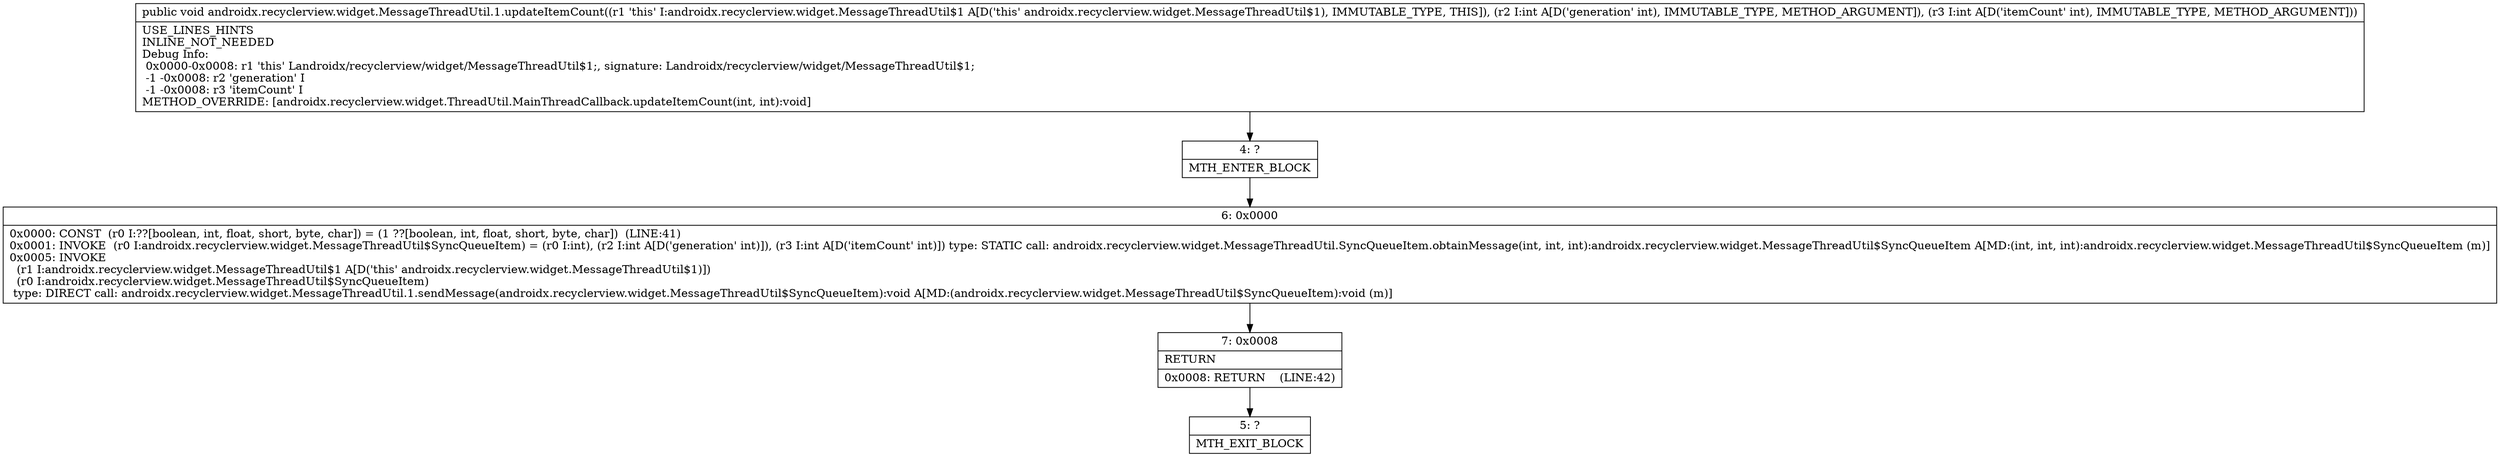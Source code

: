 digraph "CFG forandroidx.recyclerview.widget.MessageThreadUtil.1.updateItemCount(II)V" {
Node_4 [shape=record,label="{4\:\ ?|MTH_ENTER_BLOCK\l}"];
Node_6 [shape=record,label="{6\:\ 0x0000|0x0000: CONST  (r0 I:??[boolean, int, float, short, byte, char]) = (1 ??[boolean, int, float, short, byte, char])  (LINE:41)\l0x0001: INVOKE  (r0 I:androidx.recyclerview.widget.MessageThreadUtil$SyncQueueItem) = (r0 I:int), (r2 I:int A[D('generation' int)]), (r3 I:int A[D('itemCount' int)]) type: STATIC call: androidx.recyclerview.widget.MessageThreadUtil.SyncQueueItem.obtainMessage(int, int, int):androidx.recyclerview.widget.MessageThreadUtil$SyncQueueItem A[MD:(int, int, int):androidx.recyclerview.widget.MessageThreadUtil$SyncQueueItem (m)]\l0x0005: INVOKE  \l  (r1 I:androidx.recyclerview.widget.MessageThreadUtil$1 A[D('this' androidx.recyclerview.widget.MessageThreadUtil$1)])\l  (r0 I:androidx.recyclerview.widget.MessageThreadUtil$SyncQueueItem)\l type: DIRECT call: androidx.recyclerview.widget.MessageThreadUtil.1.sendMessage(androidx.recyclerview.widget.MessageThreadUtil$SyncQueueItem):void A[MD:(androidx.recyclerview.widget.MessageThreadUtil$SyncQueueItem):void (m)]\l}"];
Node_7 [shape=record,label="{7\:\ 0x0008|RETURN\l|0x0008: RETURN    (LINE:42)\l}"];
Node_5 [shape=record,label="{5\:\ ?|MTH_EXIT_BLOCK\l}"];
MethodNode[shape=record,label="{public void androidx.recyclerview.widget.MessageThreadUtil.1.updateItemCount((r1 'this' I:androidx.recyclerview.widget.MessageThreadUtil$1 A[D('this' androidx.recyclerview.widget.MessageThreadUtil$1), IMMUTABLE_TYPE, THIS]), (r2 I:int A[D('generation' int), IMMUTABLE_TYPE, METHOD_ARGUMENT]), (r3 I:int A[D('itemCount' int), IMMUTABLE_TYPE, METHOD_ARGUMENT]))  | USE_LINES_HINTS\lINLINE_NOT_NEEDED\lDebug Info:\l  0x0000\-0x0008: r1 'this' Landroidx\/recyclerview\/widget\/MessageThreadUtil$1;, signature: Landroidx\/recyclerview\/widget\/MessageThreadUtil$1;\l  \-1 \-0x0008: r2 'generation' I\l  \-1 \-0x0008: r3 'itemCount' I\lMETHOD_OVERRIDE: [androidx.recyclerview.widget.ThreadUtil.MainThreadCallback.updateItemCount(int, int):void]\l}"];
MethodNode -> Node_4;Node_4 -> Node_6;
Node_6 -> Node_7;
Node_7 -> Node_5;
}

